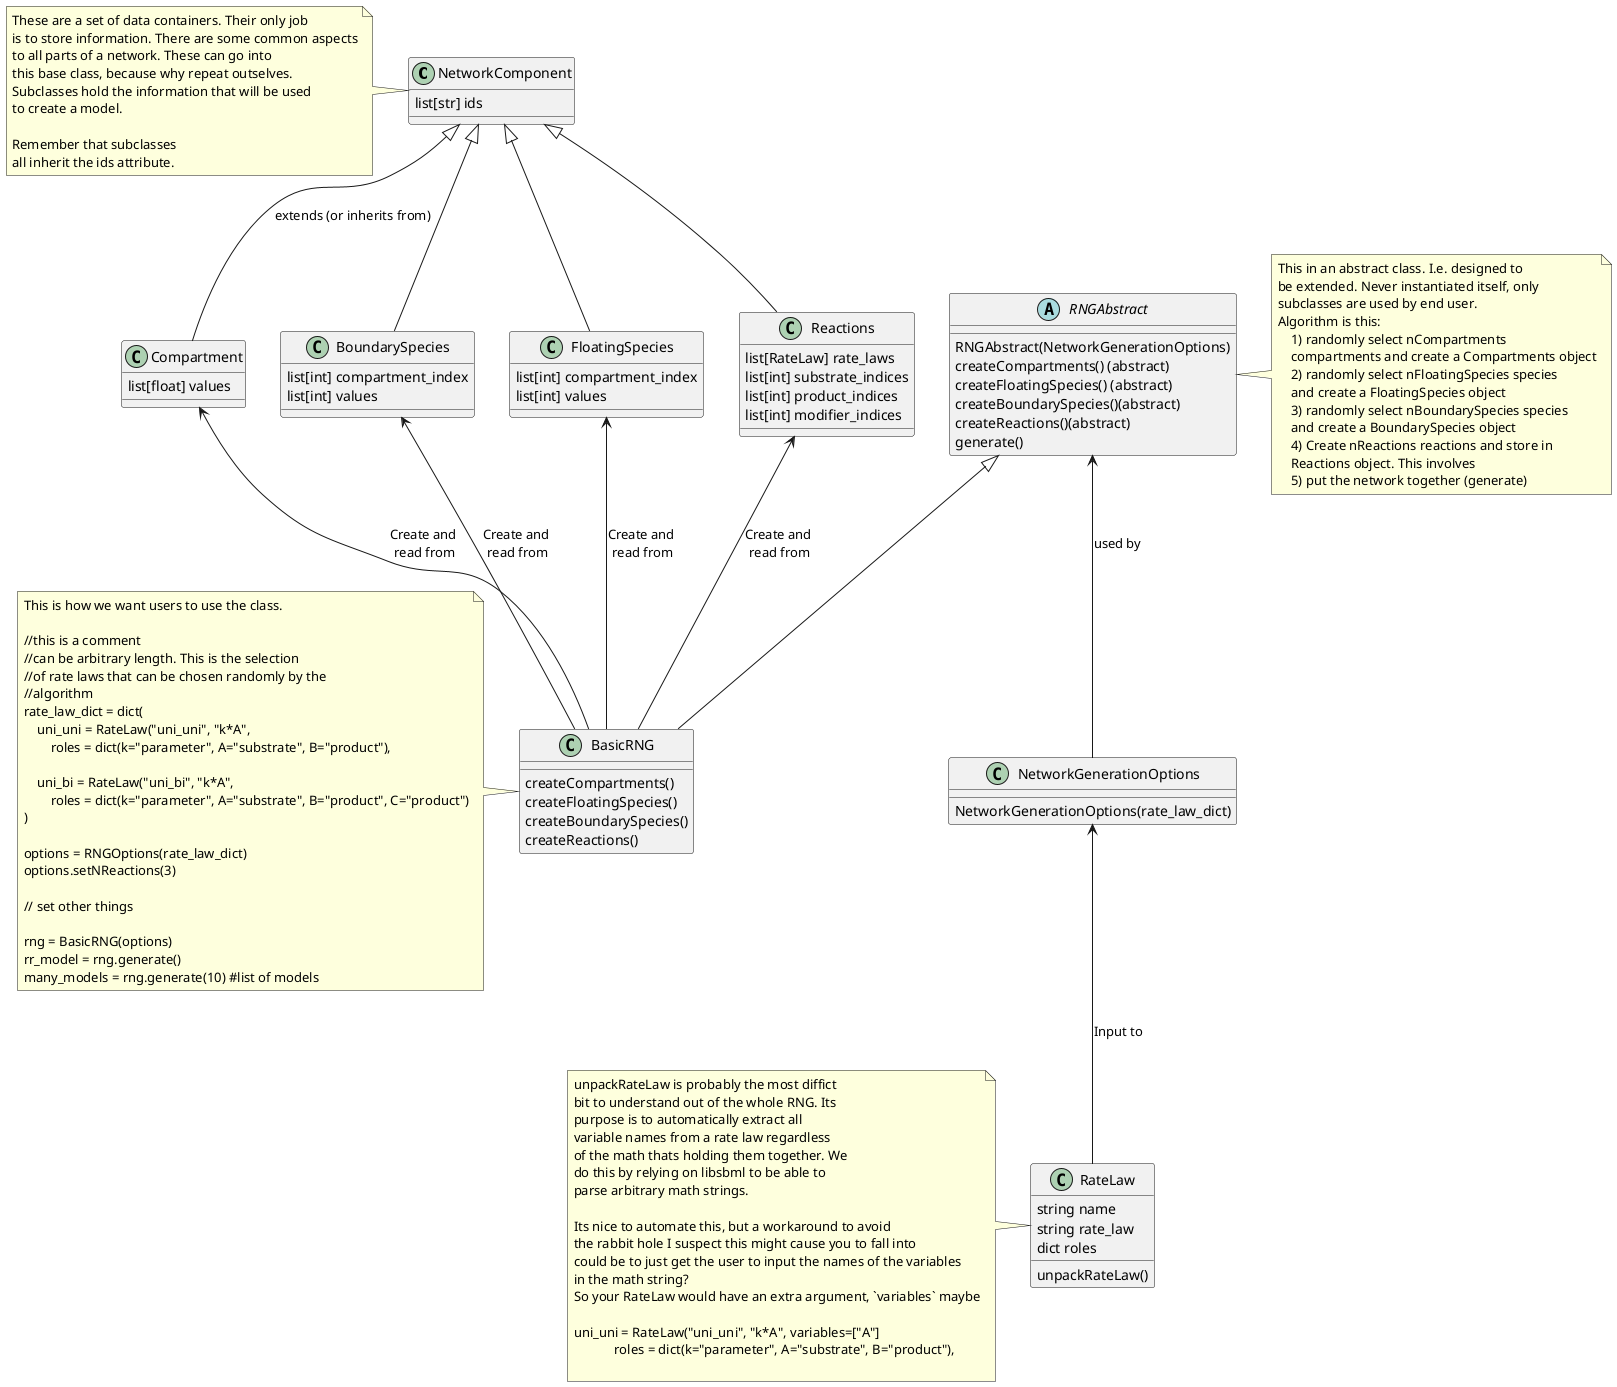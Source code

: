 @startuml




class NetworkComponent {
    list[str] ids
}
note left of NetworkComponent {
    These are a set of data containers. Their only job
    is to store information. There are some common aspects
    to all parts of a network. These can go into
    this base class, because why repeat outselves.
    Subclasses hold the information that will be used
    to create a model.

    Remember that subclasses
    all inherit the ids attribute.
}

class Compartment {
    list[float] values
}

class BoundarySpecies {
    list[int] compartment_index
    list[int] values
}

class FloatingSpecies{
    list[int] compartment_index
    list[int] values
}

class Reactions {
    list[RateLaw] rate_laws
    list[int] substrate_indices
    list[int] product_indices
    list[int] modifier_indices
}

NetworkComponent <|-- Compartment :extends (or inherits from)
NetworkComponent <|-- BoundarySpecies
NetworkComponent <|-- FloatingSpecies
NetworkComponent <|-- Reactions

class RateLaw {
    string name
    string rate_law
    dict roles
    unpackRateLaw()
}

note left of RateLaw {
    unpackRateLaw is probably the most diffict
    bit to understand out of the whole RNG. Its
    purpose is to automatically extract all
    variable names from a rate law regardless
    of the math thats holding them together. We
    do this by relying on libsbml to be able to
    parse arbitrary math strings.

    Its nice to automate this, but a workaround to avoid
    the rabbit hole I suspect this might cause you to fall into
    could be to just get the user to input the names of the variables
    in the math string?
    So your RateLaw would have an extra argument, `variables` maybe

    uni_uni = RateLaw("uni_uni", "k*A", variables=["A"]
                roles = dict(k="parameter", A="substrate", B="product"),

}

class NetworkGenerationOptions {
    NetworkGenerationOptions(rate_law_dict)
}

NetworkGenerationOptions <-- RateLaw : Input to

abstract class RNGAbstract{
    RNGAbstract(NetworkGenerationOptions)
    createCompartments() (abstract)
    createFloatingSpecies() (abstract)
    createBoundarySpecies()(abstract)
    createReactions()(abstract)
    generate()
}

RNGAbstract <-- NetworkGenerationOptions : used by

note right of RNGAbstract {
    This in an abstract class. I.e. designed to
    be extended. Never instantiated itself, only
    subclasses are used by end user.
    Algorithm is this:
        1) randomly select nCompartments
        compartments and create a Compartments object
        2) randomly select nFloatingSpecies species
        and create a FloatingSpecies object
        3) randomly select nBoundarySpecies species
        and create a BoundarySpecies object
        4) Create nReactions reactions and store in
        Reactions object. This involves
        5) put the network together (generate)
    }

class BasicRNG {
    createCompartments()
    createFloatingSpecies()
    createBoundarySpecies()
    createReactions()
}

RNGAbstract <|-- BasicRNG

note left of BasicRNG {
    This is how we want users to use the class.

    //this is a comment
    //can be arbitrary length. This is the selection
    //of rate laws that can be chosen randomly by the
    //algorithm
    rate_law_dict = dict(
        uni_uni = RateLaw("uni_uni", "k*A",
            roles = dict(k="parameter", A="substrate", B="product"),

        uni_bi = RateLaw("uni_bi", "k*A",
            roles = dict(k="parameter", A="substrate", B="product", C="product")
    )

    options = RNGOptions(rate_law_dict)
    options.setNReactions(3)

    // set other things

    rng = BasicRNG(options)
    rr_model = rng.generate()
    many_models = rng.generate(10) #list of models
}

Compartment <-- BasicRNG : Create and\n read from


BoundarySpecies <-- BasicRNG : Create and\n read from


FloatingSpecies <-- BasicRNG : Create and\n read from


Reactions <-- BasicRNG : Create and\n read from


'abstract class AbstractList
'abstract AbstractCollection
'interface List
'interface Collection
'
'List <|-- AbstractList
'Collection <|-- AbstractCollection
'
'Collection <|- List
'AbstractCollection <|- AbstractList
'AbstractList <|-- ArrayList
'
'class ArrayList {
'Object[] elementData
'size()
'
'}
'
'enum TimeUnit {
'DAYS
'HOURS
'MINUTES
'}

@enduml